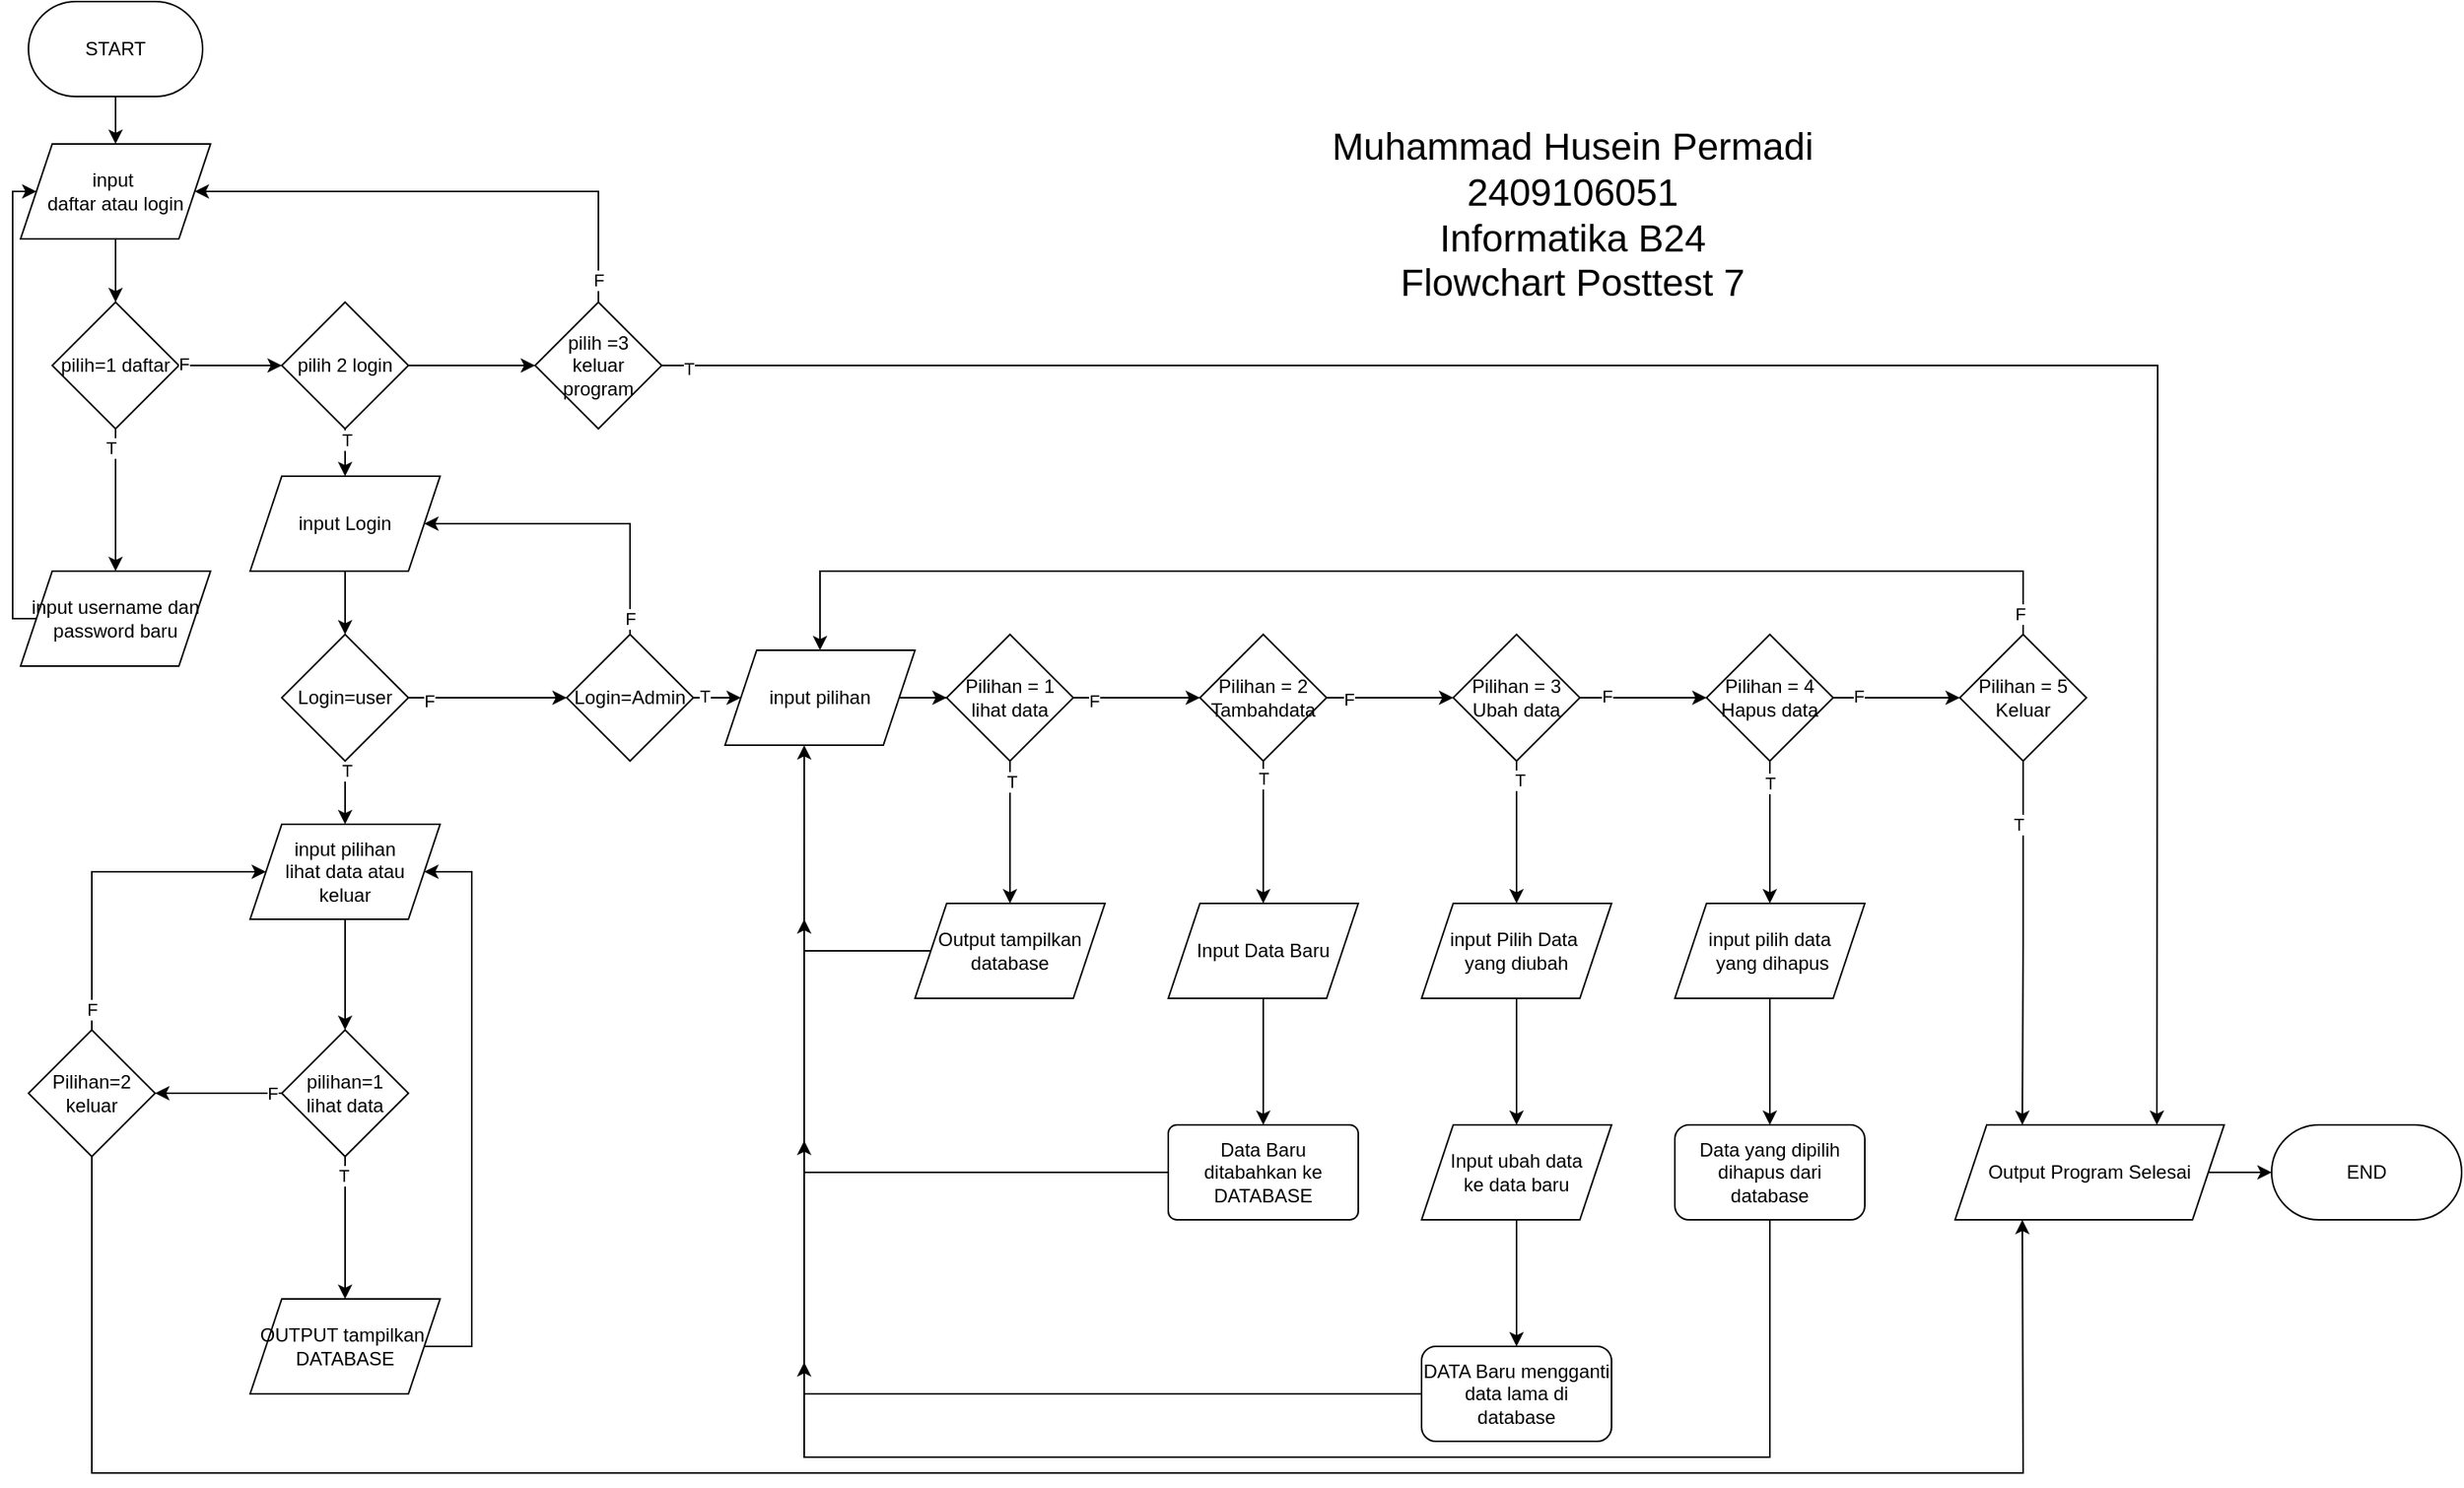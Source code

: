 <mxfile version="24.7.8">
  <diagram id="C5RBs43oDa-KdzZeNtuy" name="Page-1">
    <mxGraphModel dx="1569" dy="835" grid="1" gridSize="10" guides="1" tooltips="1" connect="1" arrows="1" fold="1" page="1" pageScale="1" pageWidth="827" pageHeight="1169" math="0" shadow="0">
      <root>
        <mxCell id="WIyWlLk6GJQsqaUBKTNV-0" />
        <mxCell id="WIyWlLk6GJQsqaUBKTNV-1" parent="WIyWlLk6GJQsqaUBKTNV-0" />
        <mxCell id="QPFy2tiAlWRGFWoXXFRA-13" value="" style="edgeStyle=orthogonalEdgeStyle;rounded=0;orthogonalLoop=1;jettySize=auto;html=1;" parent="WIyWlLk6GJQsqaUBKTNV-1" source="QPFy2tiAlWRGFWoXXFRA-0" target="QPFy2tiAlWRGFWoXXFRA-9" edge="1">
          <mxGeometry relative="1" as="geometry" />
        </mxCell>
        <mxCell id="QPFy2tiAlWRGFWoXXFRA-0" value="START" style="rounded=1;whiteSpace=wrap;html=1;arcSize=50;" parent="WIyWlLk6GJQsqaUBKTNV-1" vertex="1">
          <mxGeometry x="20" y="10" width="110" height="60" as="geometry" />
        </mxCell>
        <mxCell id="QPFy2tiAlWRGFWoXXFRA-32" value="" style="edgeStyle=orthogonalEdgeStyle;rounded=0;orthogonalLoop=1;jettySize=auto;html=1;" parent="WIyWlLk6GJQsqaUBKTNV-1" source="QPFy2tiAlWRGFWoXXFRA-5" target="QPFy2tiAlWRGFWoXXFRA-31" edge="1">
          <mxGeometry relative="1" as="geometry" />
        </mxCell>
        <mxCell id="QPFy2tiAlWRGFWoXXFRA-38" value="T" style="edgeLabel;html=1;align=center;verticalAlign=middle;resizable=0;points=[];" parent="QPFy2tiAlWRGFWoXXFRA-32" vertex="1" connectable="0">
          <mxGeometry x="-0.732" y="-3" relative="1" as="geometry">
            <mxPoint as="offset" />
          </mxGeometry>
        </mxCell>
        <mxCell id="QPFy2tiAlWRGFWoXXFRA-5" value="pilih=1 daftar" style="rhombus;whiteSpace=wrap;html=1;" parent="WIyWlLk6GJQsqaUBKTNV-1" vertex="1">
          <mxGeometry x="35" y="200" width="80" height="80" as="geometry" />
        </mxCell>
        <mxCell id="QPFy2tiAlWRGFWoXXFRA-41" value="" style="edgeStyle=orthogonalEdgeStyle;rounded=0;orthogonalLoop=1;jettySize=auto;html=1;" parent="WIyWlLk6GJQsqaUBKTNV-1" source="QPFy2tiAlWRGFWoXXFRA-6" target="QPFy2tiAlWRGFWoXXFRA-40" edge="1">
          <mxGeometry relative="1" as="geometry" />
        </mxCell>
        <mxCell id="QPFy2tiAlWRGFWoXXFRA-42" value="T" style="edgeLabel;html=1;align=center;verticalAlign=middle;resizable=0;points=[];" parent="QPFy2tiAlWRGFWoXXFRA-41" vertex="1" connectable="0">
          <mxGeometry x="-0.732" y="1" relative="1" as="geometry">
            <mxPoint as="offset" />
          </mxGeometry>
        </mxCell>
        <mxCell id="zGRnSUCD0bn5UvvZapL_-1" value="" style="edgeStyle=orthogonalEdgeStyle;rounded=0;orthogonalLoop=1;jettySize=auto;html=1;" parent="WIyWlLk6GJQsqaUBKTNV-1" source="QPFy2tiAlWRGFWoXXFRA-6" target="zGRnSUCD0bn5UvvZapL_-0" edge="1">
          <mxGeometry relative="1" as="geometry" />
        </mxCell>
        <mxCell id="QPFy2tiAlWRGFWoXXFRA-6" value="pilih 2 login" style="rhombus;whiteSpace=wrap;html=1;" parent="WIyWlLk6GJQsqaUBKTNV-1" vertex="1">
          <mxGeometry x="180" y="200" width="80" height="80" as="geometry" />
        </mxCell>
        <mxCell id="QPFy2tiAlWRGFWoXXFRA-14" value="" style="edgeStyle=orthogonalEdgeStyle;rounded=0;orthogonalLoop=1;jettySize=auto;html=1;" parent="WIyWlLk6GJQsqaUBKTNV-1" source="QPFy2tiAlWRGFWoXXFRA-9" target="QPFy2tiAlWRGFWoXXFRA-5" edge="1">
          <mxGeometry relative="1" as="geometry" />
        </mxCell>
        <mxCell id="QPFy2tiAlWRGFWoXXFRA-9" value="input&amp;nbsp;&lt;div&gt;daftar atau login&lt;/div&gt;" style="shape=parallelogram;perimeter=parallelogramPerimeter;whiteSpace=wrap;html=1;fixedSize=1;" parent="WIyWlLk6GJQsqaUBKTNV-1" vertex="1">
          <mxGeometry x="15" y="100" width="120" height="60" as="geometry" />
        </mxCell>
        <mxCell id="QPFy2tiAlWRGFWoXXFRA-29" value="" style="endArrow=classic;html=1;rounded=0;exitX=1;exitY=0.5;exitDx=0;exitDy=0;" parent="WIyWlLk6GJQsqaUBKTNV-1" source="QPFy2tiAlWRGFWoXXFRA-5" target="QPFy2tiAlWRGFWoXXFRA-6" edge="1">
          <mxGeometry width="50" height="50" relative="1" as="geometry">
            <mxPoint x="220" y="240" as="sourcePoint" />
            <mxPoint x="270" y="190" as="targetPoint" />
          </mxGeometry>
        </mxCell>
        <mxCell id="QPFy2tiAlWRGFWoXXFRA-30" value="F" style="edgeLabel;html=1;align=center;verticalAlign=middle;resizable=0;points=[];" parent="QPFy2tiAlWRGFWoXXFRA-29" vertex="1" connectable="0">
          <mxGeometry x="-0.919" y="1" relative="1" as="geometry">
            <mxPoint as="offset" />
          </mxGeometry>
        </mxCell>
        <mxCell id="QPFy2tiAlWRGFWoXXFRA-31" value="input username dan password baru" style="shape=parallelogram;perimeter=parallelogramPerimeter;whiteSpace=wrap;html=1;fixedSize=1;" parent="WIyWlLk6GJQsqaUBKTNV-1" vertex="1">
          <mxGeometry x="15" y="370" width="120" height="60" as="geometry" />
        </mxCell>
        <mxCell id="QPFy2tiAlWRGFWoXXFRA-33" value="" style="endArrow=classic;html=1;rounded=0;exitX=0;exitY=0.5;exitDx=0;exitDy=0;entryX=0;entryY=0.5;entryDx=0;entryDy=0;" parent="WIyWlLk6GJQsqaUBKTNV-1" source="QPFy2tiAlWRGFWoXXFRA-31" target="QPFy2tiAlWRGFWoXXFRA-9" edge="1">
          <mxGeometry width="50" height="50" relative="1" as="geometry">
            <mxPoint x="220" y="300" as="sourcePoint" />
            <mxPoint x="270" y="250" as="targetPoint" />
            <Array as="points">
              <mxPoint x="10" y="400" />
              <mxPoint x="10" y="130" />
            </Array>
          </mxGeometry>
        </mxCell>
        <mxCell id="QPFy2tiAlWRGFWoXXFRA-44" value="" style="edgeStyle=orthogonalEdgeStyle;rounded=0;orthogonalLoop=1;jettySize=auto;html=1;" parent="WIyWlLk6GJQsqaUBKTNV-1" source="QPFy2tiAlWRGFWoXXFRA-40" target="QPFy2tiAlWRGFWoXXFRA-43" edge="1">
          <mxGeometry relative="1" as="geometry" />
        </mxCell>
        <mxCell id="QPFy2tiAlWRGFWoXXFRA-40" value="input Login" style="shape=parallelogram;perimeter=parallelogramPerimeter;whiteSpace=wrap;html=1;fixedSize=1;" parent="WIyWlLk6GJQsqaUBKTNV-1" vertex="1">
          <mxGeometry x="160" y="310" width="120" height="60" as="geometry" />
        </mxCell>
        <mxCell id="QPFy2tiAlWRGFWoXXFRA-46" value="" style="edgeStyle=orthogonalEdgeStyle;rounded=0;orthogonalLoop=1;jettySize=auto;html=1;" parent="WIyWlLk6GJQsqaUBKTNV-1" source="QPFy2tiAlWRGFWoXXFRA-43" target="QPFy2tiAlWRGFWoXXFRA-45" edge="1">
          <mxGeometry relative="1" as="geometry" />
        </mxCell>
        <mxCell id="QPFy2tiAlWRGFWoXXFRA-55" value="T" style="edgeLabel;html=1;align=center;verticalAlign=middle;resizable=0;points=[];" parent="QPFy2tiAlWRGFWoXXFRA-46" vertex="1" connectable="0">
          <mxGeometry x="-0.688" y="1" relative="1" as="geometry">
            <mxPoint as="offset" />
          </mxGeometry>
        </mxCell>
        <mxCell id="QPFy2tiAlWRGFWoXXFRA-65" value="" style="edgeStyle=orthogonalEdgeStyle;rounded=0;orthogonalLoop=1;jettySize=auto;html=1;" parent="WIyWlLk6GJQsqaUBKTNV-1" source="QPFy2tiAlWRGFWoXXFRA-43" target="QPFy2tiAlWRGFWoXXFRA-64" edge="1">
          <mxGeometry relative="1" as="geometry" />
        </mxCell>
        <mxCell id="QPFy2tiAlWRGFWoXXFRA-135" value="F" style="edgeLabel;html=1;align=center;verticalAlign=middle;resizable=0;points=[];" parent="QPFy2tiAlWRGFWoXXFRA-65" vertex="1" connectable="0">
          <mxGeometry x="-0.756" y="-2" relative="1" as="geometry">
            <mxPoint x="1" as="offset" />
          </mxGeometry>
        </mxCell>
        <mxCell id="QPFy2tiAlWRGFWoXXFRA-43" value="Login=user" style="rhombus;whiteSpace=wrap;html=1;" parent="WIyWlLk6GJQsqaUBKTNV-1" vertex="1">
          <mxGeometry x="180" y="410" width="80" height="80" as="geometry" />
        </mxCell>
        <mxCell id="QPFy2tiAlWRGFWoXXFRA-48" value="" style="edgeStyle=orthogonalEdgeStyle;rounded=0;orthogonalLoop=1;jettySize=auto;html=1;" parent="WIyWlLk6GJQsqaUBKTNV-1" source="QPFy2tiAlWRGFWoXXFRA-45" target="QPFy2tiAlWRGFWoXXFRA-47" edge="1">
          <mxGeometry relative="1" as="geometry" />
        </mxCell>
        <mxCell id="QPFy2tiAlWRGFWoXXFRA-45" value="input pilihan&lt;div&gt;lihat data atau&lt;/div&gt;&lt;div&gt;keluar&lt;/div&gt;" style="shape=parallelogram;perimeter=parallelogramPerimeter;whiteSpace=wrap;html=1;fixedSize=1;" parent="WIyWlLk6GJQsqaUBKTNV-1" vertex="1">
          <mxGeometry x="160" y="530" width="120" height="60" as="geometry" />
        </mxCell>
        <mxCell id="QPFy2tiAlWRGFWoXXFRA-52" value="" style="edgeStyle=orthogonalEdgeStyle;rounded=0;orthogonalLoop=1;jettySize=auto;html=1;" parent="WIyWlLk6GJQsqaUBKTNV-1" source="QPFy2tiAlWRGFWoXXFRA-47" target="QPFy2tiAlWRGFWoXXFRA-51" edge="1">
          <mxGeometry relative="1" as="geometry" />
        </mxCell>
        <mxCell id="QPFy2tiAlWRGFWoXXFRA-56" value="F" style="edgeLabel;html=1;align=center;verticalAlign=middle;resizable=0;points=[];" parent="QPFy2tiAlWRGFWoXXFRA-52" vertex="1" connectable="0">
          <mxGeometry x="-0.832" relative="1" as="geometry">
            <mxPoint as="offset" />
          </mxGeometry>
        </mxCell>
        <mxCell id="QPFy2tiAlWRGFWoXXFRA-130" value="" style="edgeStyle=orthogonalEdgeStyle;rounded=0;orthogonalLoop=1;jettySize=auto;html=1;" parent="WIyWlLk6GJQsqaUBKTNV-1" source="QPFy2tiAlWRGFWoXXFRA-47" target="QPFy2tiAlWRGFWoXXFRA-129" edge="1">
          <mxGeometry relative="1" as="geometry" />
        </mxCell>
        <mxCell id="QPFy2tiAlWRGFWoXXFRA-131" value="T" style="edgeLabel;html=1;align=center;verticalAlign=middle;resizable=0;points=[];" parent="QPFy2tiAlWRGFWoXXFRA-130" vertex="1" connectable="0">
          <mxGeometry x="-0.731" y="-1" relative="1" as="geometry">
            <mxPoint as="offset" />
          </mxGeometry>
        </mxCell>
        <mxCell id="QPFy2tiAlWRGFWoXXFRA-47" value="pilihan=1&lt;div&gt;lihat data&lt;/div&gt;" style="rhombus;whiteSpace=wrap;html=1;" parent="WIyWlLk6GJQsqaUBKTNV-1" vertex="1">
          <mxGeometry x="180" y="660" width="80" height="80" as="geometry" />
        </mxCell>
        <mxCell id="QPFy2tiAlWRGFWoXXFRA-51" value="Pilihan=2&lt;div&gt;keluar&lt;/div&gt;" style="rhombus;whiteSpace=wrap;html=1;" parent="WIyWlLk6GJQsqaUBKTNV-1" vertex="1">
          <mxGeometry x="20" y="660" width="80" height="80" as="geometry" />
        </mxCell>
        <mxCell id="QPFy2tiAlWRGFWoXXFRA-53" value="" style="endArrow=classic;html=1;rounded=0;exitX=0.5;exitY=0;exitDx=0;exitDy=0;entryX=0;entryY=0.5;entryDx=0;entryDy=0;" parent="WIyWlLk6GJQsqaUBKTNV-1" source="QPFy2tiAlWRGFWoXXFRA-51" target="QPFy2tiAlWRGFWoXXFRA-45" edge="1">
          <mxGeometry width="50" height="50" relative="1" as="geometry">
            <mxPoint x="490" y="650" as="sourcePoint" />
            <mxPoint x="540" y="600" as="targetPoint" />
            <Array as="points">
              <mxPoint x="60" y="560" />
            </Array>
          </mxGeometry>
        </mxCell>
        <mxCell id="QPFy2tiAlWRGFWoXXFRA-54" value="F" style="edgeLabel;html=1;align=center;verticalAlign=middle;resizable=0;points=[];" parent="QPFy2tiAlWRGFWoXXFRA-53" vertex="1" connectable="0">
          <mxGeometry x="-0.877" relative="1" as="geometry">
            <mxPoint as="offset" />
          </mxGeometry>
        </mxCell>
        <mxCell id="QPFy2tiAlWRGFWoXXFRA-63" value="" style="endArrow=classic;html=1;rounded=0;exitX=1;exitY=0.5;exitDx=0;exitDy=0;entryX=1;entryY=0.5;entryDx=0;entryDy=0;" parent="WIyWlLk6GJQsqaUBKTNV-1" source="QPFy2tiAlWRGFWoXXFRA-129" target="QPFy2tiAlWRGFWoXXFRA-45" edge="1">
          <mxGeometry width="50" height="50" relative="1" as="geometry">
            <mxPoint x="280" y="860.0" as="sourcePoint" />
            <mxPoint x="-20" y="660" as="targetPoint" />
            <Array as="points">
              <mxPoint x="300" y="860" />
              <mxPoint x="300" y="560" />
            </Array>
          </mxGeometry>
        </mxCell>
        <mxCell id="QPFy2tiAlWRGFWoXXFRA-67" value="" style="edgeStyle=orthogonalEdgeStyle;rounded=0;orthogonalLoop=1;jettySize=auto;html=1;" parent="WIyWlLk6GJQsqaUBKTNV-1" source="QPFy2tiAlWRGFWoXXFRA-64" target="QPFy2tiAlWRGFWoXXFRA-66" edge="1">
          <mxGeometry relative="1" as="geometry" />
        </mxCell>
        <mxCell id="QPFy2tiAlWRGFWoXXFRA-72" value="T" style="edgeLabel;html=1;align=center;verticalAlign=middle;resizable=0;points=[];" parent="QPFy2tiAlWRGFWoXXFRA-67" vertex="1" connectable="0">
          <mxGeometry x="-0.04" y="-1" relative="1" as="geometry">
            <mxPoint as="offset" />
          </mxGeometry>
        </mxCell>
        <mxCell id="QPFy2tiAlWRGFWoXXFRA-64" value="Login=Admin" style="rhombus;whiteSpace=wrap;html=1;" parent="WIyWlLk6GJQsqaUBKTNV-1" vertex="1">
          <mxGeometry x="360" y="410" width="80" height="80" as="geometry" />
        </mxCell>
        <mxCell id="QPFy2tiAlWRGFWoXXFRA-71" value="" style="edgeStyle=orthogonalEdgeStyle;rounded=0;orthogonalLoop=1;jettySize=auto;html=1;" parent="WIyWlLk6GJQsqaUBKTNV-1" source="QPFy2tiAlWRGFWoXXFRA-66" target="QPFy2tiAlWRGFWoXXFRA-70" edge="1">
          <mxGeometry relative="1" as="geometry" />
        </mxCell>
        <mxCell id="QPFy2tiAlWRGFWoXXFRA-66" value="input pilihan" style="shape=parallelogram;perimeter=parallelogramPerimeter;whiteSpace=wrap;html=1;fixedSize=1;" parent="WIyWlLk6GJQsqaUBKTNV-1" vertex="1">
          <mxGeometry x="460" y="420" width="120" height="60" as="geometry" />
        </mxCell>
        <mxCell id="QPFy2tiAlWRGFWoXXFRA-81" value="" style="edgeStyle=orthogonalEdgeStyle;rounded=0;orthogonalLoop=1;jettySize=auto;html=1;" parent="WIyWlLk6GJQsqaUBKTNV-1" source="QPFy2tiAlWRGFWoXXFRA-70" target="QPFy2tiAlWRGFWoXXFRA-80" edge="1">
          <mxGeometry relative="1" as="geometry" />
        </mxCell>
        <mxCell id="QPFy2tiAlWRGFWoXXFRA-96" value="F" style="edgeLabel;html=1;align=center;verticalAlign=middle;resizable=0;points=[];" parent="QPFy2tiAlWRGFWoXXFRA-81" vertex="1" connectable="0">
          <mxGeometry x="-0.685" y="-2" relative="1" as="geometry">
            <mxPoint as="offset" />
          </mxGeometry>
        </mxCell>
        <mxCell id="QPFy2tiAlWRGFWoXXFRA-94" value="" style="edgeStyle=orthogonalEdgeStyle;rounded=0;orthogonalLoop=1;jettySize=auto;html=1;" parent="WIyWlLk6GJQsqaUBKTNV-1" source="QPFy2tiAlWRGFWoXXFRA-70" target="QPFy2tiAlWRGFWoXXFRA-93" edge="1">
          <mxGeometry relative="1" as="geometry" />
        </mxCell>
        <mxCell id="QPFy2tiAlWRGFWoXXFRA-95" value="T" style="edgeLabel;html=1;align=center;verticalAlign=middle;resizable=0;points=[];" parent="QPFy2tiAlWRGFWoXXFRA-94" vertex="1" connectable="0">
          <mxGeometry x="-0.72" y="1" relative="1" as="geometry">
            <mxPoint as="offset" />
          </mxGeometry>
        </mxCell>
        <mxCell id="QPFy2tiAlWRGFWoXXFRA-70" value="Pilihan = 1&lt;div&gt;lihat data&lt;/div&gt;" style="rhombus;whiteSpace=wrap;html=1;" parent="WIyWlLk6GJQsqaUBKTNV-1" vertex="1">
          <mxGeometry x="600" y="410" width="80" height="80" as="geometry" />
        </mxCell>
        <mxCell id="QPFy2tiAlWRGFWoXXFRA-73" value="" style="endArrow=classic;html=1;rounded=0;exitX=0.5;exitY=0;exitDx=0;exitDy=0;entryX=1;entryY=0.5;entryDx=0;entryDy=0;" parent="WIyWlLk6GJQsqaUBKTNV-1" source="QPFy2tiAlWRGFWoXXFRA-64" target="QPFy2tiAlWRGFWoXXFRA-40" edge="1">
          <mxGeometry width="50" height="50" relative="1" as="geometry">
            <mxPoint x="420" y="440" as="sourcePoint" />
            <mxPoint x="470" y="390" as="targetPoint" />
            <Array as="points">
              <mxPoint x="400" y="340" />
            </Array>
          </mxGeometry>
        </mxCell>
        <mxCell id="QPFy2tiAlWRGFWoXXFRA-133" value="F" style="edgeLabel;html=1;align=center;verticalAlign=middle;resizable=0;points=[];" parent="QPFy2tiAlWRGFWoXXFRA-73" vertex="1" connectable="0">
          <mxGeometry x="-0.896" relative="1" as="geometry">
            <mxPoint as="offset" />
          </mxGeometry>
        </mxCell>
        <mxCell id="QPFy2tiAlWRGFWoXXFRA-78" value="" style="endArrow=classic;html=1;rounded=0;exitX=0;exitY=0.5;exitDx=0;exitDy=0;entryX=0.417;entryY=1.001;entryDx=0;entryDy=0;entryPerimeter=0;" parent="WIyWlLk6GJQsqaUBKTNV-1" source="QPFy2tiAlWRGFWoXXFRA-93" target="QPFy2tiAlWRGFWoXXFRA-66" edge="1">
          <mxGeometry width="50" height="50" relative="1" as="geometry">
            <mxPoint x="580" y="610" as="sourcePoint" />
            <mxPoint x="560" y="630" as="targetPoint" />
            <Array as="points">
              <mxPoint x="510" y="610" />
            </Array>
          </mxGeometry>
        </mxCell>
        <mxCell id="QPFy2tiAlWRGFWoXXFRA-83" value="" style="edgeStyle=orthogonalEdgeStyle;rounded=0;orthogonalLoop=1;jettySize=auto;html=1;" parent="WIyWlLk6GJQsqaUBKTNV-1" source="QPFy2tiAlWRGFWoXXFRA-80" target="QPFy2tiAlWRGFWoXXFRA-82" edge="1">
          <mxGeometry relative="1" as="geometry" />
        </mxCell>
        <mxCell id="QPFy2tiAlWRGFWoXXFRA-88" value="T" style="edgeLabel;html=1;align=center;verticalAlign=middle;resizable=0;points=[];" parent="QPFy2tiAlWRGFWoXXFRA-83" vertex="1" connectable="0">
          <mxGeometry x="-0.759" relative="1" as="geometry">
            <mxPoint as="offset" />
          </mxGeometry>
        </mxCell>
        <mxCell id="QPFy2tiAlWRGFWoXXFRA-90" value="" style="edgeStyle=orthogonalEdgeStyle;rounded=0;orthogonalLoop=1;jettySize=auto;html=1;" parent="WIyWlLk6GJQsqaUBKTNV-1" source="QPFy2tiAlWRGFWoXXFRA-80" target="QPFy2tiAlWRGFWoXXFRA-89" edge="1">
          <mxGeometry relative="1" as="geometry" />
        </mxCell>
        <mxCell id="QPFy2tiAlWRGFWoXXFRA-97" value="F" style="edgeLabel;html=1;align=center;verticalAlign=middle;resizable=0;points=[];" parent="QPFy2tiAlWRGFWoXXFRA-90" vertex="1" connectable="0">
          <mxGeometry x="-0.659" y="-1" relative="1" as="geometry">
            <mxPoint as="offset" />
          </mxGeometry>
        </mxCell>
        <mxCell id="QPFy2tiAlWRGFWoXXFRA-80" value="Pilihan = 2&lt;div&gt;Tambahdata&lt;/div&gt;" style="rhombus;whiteSpace=wrap;html=1;" parent="WIyWlLk6GJQsqaUBKTNV-1" vertex="1">
          <mxGeometry x="760" y="410" width="80" height="80" as="geometry" />
        </mxCell>
        <mxCell id="QPFy2tiAlWRGFWoXXFRA-85" value="" style="edgeStyle=orthogonalEdgeStyle;rounded=0;orthogonalLoop=1;jettySize=auto;html=1;" parent="WIyWlLk6GJQsqaUBKTNV-1" source="QPFy2tiAlWRGFWoXXFRA-82" target="QPFy2tiAlWRGFWoXXFRA-84" edge="1">
          <mxGeometry relative="1" as="geometry" />
        </mxCell>
        <mxCell id="QPFy2tiAlWRGFWoXXFRA-82" value="Input Data Baru" style="shape=parallelogram;perimeter=parallelogramPerimeter;whiteSpace=wrap;html=1;fixedSize=1;" parent="WIyWlLk6GJQsqaUBKTNV-1" vertex="1">
          <mxGeometry x="740" y="580" width="120" height="60" as="geometry" />
        </mxCell>
        <mxCell id="QPFy2tiAlWRGFWoXXFRA-84" value="Data Baru&lt;div&gt;ditabahkan ke DATABASE&lt;/div&gt;" style="rounded=1;whiteSpace=wrap;html=1;arcSize=9;" parent="WIyWlLk6GJQsqaUBKTNV-1" vertex="1">
          <mxGeometry x="740" y="720" width="120" height="60" as="geometry" />
        </mxCell>
        <mxCell id="QPFy2tiAlWRGFWoXXFRA-87" value="" style="endArrow=classic;html=1;rounded=0;exitX=0;exitY=0.5;exitDx=0;exitDy=0;" parent="WIyWlLk6GJQsqaUBKTNV-1" source="QPFy2tiAlWRGFWoXXFRA-84" edge="1">
          <mxGeometry width="50" height="50" relative="1" as="geometry">
            <mxPoint x="540" y="610" as="sourcePoint" />
            <mxPoint x="510" y="590" as="targetPoint" />
            <Array as="points">
              <mxPoint x="510" y="750" />
            </Array>
          </mxGeometry>
        </mxCell>
        <mxCell id="QPFy2tiAlWRGFWoXXFRA-92" value="" style="edgeStyle=orthogonalEdgeStyle;rounded=0;orthogonalLoop=1;jettySize=auto;html=1;" parent="WIyWlLk6GJQsqaUBKTNV-1" source="QPFy2tiAlWRGFWoXXFRA-89" target="QPFy2tiAlWRGFWoXXFRA-91" edge="1">
          <mxGeometry relative="1" as="geometry" />
        </mxCell>
        <mxCell id="QPFy2tiAlWRGFWoXXFRA-98" value="T" style="edgeLabel;html=1;align=center;verticalAlign=middle;resizable=0;points=[];" parent="QPFy2tiAlWRGFWoXXFRA-92" vertex="1" connectable="0">
          <mxGeometry x="-0.744" y="2" relative="1" as="geometry">
            <mxPoint as="offset" />
          </mxGeometry>
        </mxCell>
        <mxCell id="QPFy2tiAlWRGFWoXXFRA-105" value="" style="edgeStyle=orthogonalEdgeStyle;rounded=0;orthogonalLoop=1;jettySize=auto;html=1;" parent="WIyWlLk6GJQsqaUBKTNV-1" source="QPFy2tiAlWRGFWoXXFRA-89" target="QPFy2tiAlWRGFWoXXFRA-104" edge="1">
          <mxGeometry relative="1" as="geometry" />
        </mxCell>
        <mxCell id="QPFy2tiAlWRGFWoXXFRA-114" value="F" style="edgeLabel;html=1;align=center;verticalAlign=middle;resizable=0;points=[];" parent="QPFy2tiAlWRGFWoXXFRA-105" vertex="1" connectable="0">
          <mxGeometry x="-0.58" y="1" relative="1" as="geometry">
            <mxPoint as="offset" />
          </mxGeometry>
        </mxCell>
        <mxCell id="QPFy2tiAlWRGFWoXXFRA-89" value="Pilihan = 3&lt;div&gt;Ubah data&lt;/div&gt;" style="rhombus;whiteSpace=wrap;html=1;" parent="WIyWlLk6GJQsqaUBKTNV-1" vertex="1">
          <mxGeometry x="920" y="410" width="80" height="80" as="geometry" />
        </mxCell>
        <mxCell id="QPFy2tiAlWRGFWoXXFRA-100" value="" style="edgeStyle=orthogonalEdgeStyle;rounded=0;orthogonalLoop=1;jettySize=auto;html=1;" parent="WIyWlLk6GJQsqaUBKTNV-1" source="QPFy2tiAlWRGFWoXXFRA-91" target="QPFy2tiAlWRGFWoXXFRA-99" edge="1">
          <mxGeometry relative="1" as="geometry" />
        </mxCell>
        <mxCell id="QPFy2tiAlWRGFWoXXFRA-91" value="input Pilih Data&amp;nbsp;&lt;div&gt;yang diubah&lt;/div&gt;" style="shape=parallelogram;perimeter=parallelogramPerimeter;whiteSpace=wrap;html=1;fixedSize=1;" parent="WIyWlLk6GJQsqaUBKTNV-1" vertex="1">
          <mxGeometry x="900" y="580" width="120" height="60" as="geometry" />
        </mxCell>
        <mxCell id="QPFy2tiAlWRGFWoXXFRA-93" value="Output tampilkan&lt;div&gt;database&lt;/div&gt;" style="shape=parallelogram;perimeter=parallelogramPerimeter;whiteSpace=wrap;html=1;fixedSize=1;" parent="WIyWlLk6GJQsqaUBKTNV-1" vertex="1">
          <mxGeometry x="580" y="580" width="120" height="60" as="geometry" />
        </mxCell>
        <mxCell id="QPFy2tiAlWRGFWoXXFRA-102" value="" style="edgeStyle=orthogonalEdgeStyle;rounded=0;orthogonalLoop=1;jettySize=auto;html=1;" parent="WIyWlLk6GJQsqaUBKTNV-1" source="QPFy2tiAlWRGFWoXXFRA-99" target="QPFy2tiAlWRGFWoXXFRA-101" edge="1">
          <mxGeometry relative="1" as="geometry" />
        </mxCell>
        <mxCell id="QPFy2tiAlWRGFWoXXFRA-99" value="Input ubah data&lt;div&gt;ke data baru&lt;/div&gt;" style="shape=parallelogram;perimeter=parallelogramPerimeter;whiteSpace=wrap;html=1;fixedSize=1;" parent="WIyWlLk6GJQsqaUBKTNV-1" vertex="1">
          <mxGeometry x="900" y="720" width="120" height="60" as="geometry" />
        </mxCell>
        <mxCell id="QPFy2tiAlWRGFWoXXFRA-101" value="DATA Baru mengganti data lama di database" style="rounded=1;whiteSpace=wrap;html=1;" parent="WIyWlLk6GJQsqaUBKTNV-1" vertex="1">
          <mxGeometry x="900" y="860" width="120" height="60" as="geometry" />
        </mxCell>
        <mxCell id="QPFy2tiAlWRGFWoXXFRA-103" value="" style="endArrow=classic;html=1;rounded=0;exitX=0;exitY=0.5;exitDx=0;exitDy=0;" parent="WIyWlLk6GJQsqaUBKTNV-1" source="QPFy2tiAlWRGFWoXXFRA-101" edge="1">
          <mxGeometry width="50" height="50" relative="1" as="geometry">
            <mxPoint x="850" y="830" as="sourcePoint" />
            <mxPoint x="510" y="730" as="targetPoint" />
            <Array as="points">
              <mxPoint x="510" y="890" />
            </Array>
          </mxGeometry>
        </mxCell>
        <mxCell id="QPFy2tiAlWRGFWoXXFRA-107" value="" style="edgeStyle=orthogonalEdgeStyle;rounded=0;orthogonalLoop=1;jettySize=auto;html=1;" parent="WIyWlLk6GJQsqaUBKTNV-1" source="QPFy2tiAlWRGFWoXXFRA-104" target="QPFy2tiAlWRGFWoXXFRA-106" edge="1">
          <mxGeometry relative="1" as="geometry" />
        </mxCell>
        <mxCell id="QPFy2tiAlWRGFWoXXFRA-113" value="T" style="edgeLabel;html=1;align=center;verticalAlign=middle;resizable=0;points=[];" parent="QPFy2tiAlWRGFWoXXFRA-107" vertex="1" connectable="0">
          <mxGeometry x="-0.705" relative="1" as="geometry">
            <mxPoint as="offset" />
          </mxGeometry>
        </mxCell>
        <mxCell id="QPFy2tiAlWRGFWoXXFRA-112" value="" style="edgeStyle=orthogonalEdgeStyle;rounded=0;orthogonalLoop=1;jettySize=auto;html=1;" parent="WIyWlLk6GJQsqaUBKTNV-1" source="QPFy2tiAlWRGFWoXXFRA-104" target="QPFy2tiAlWRGFWoXXFRA-111" edge="1">
          <mxGeometry relative="1" as="geometry" />
        </mxCell>
        <mxCell id="QPFy2tiAlWRGFWoXXFRA-115" value="F" style="edgeLabel;html=1;align=center;verticalAlign=middle;resizable=0;points=[];" parent="QPFy2tiAlWRGFWoXXFRA-112" vertex="1" connectable="0">
          <mxGeometry x="-0.607" y="1" relative="1" as="geometry">
            <mxPoint as="offset" />
          </mxGeometry>
        </mxCell>
        <mxCell id="QPFy2tiAlWRGFWoXXFRA-104" value="Pilihan = 4&lt;div&gt;Hapus data&lt;/div&gt;" style="rhombus;whiteSpace=wrap;html=1;" parent="WIyWlLk6GJQsqaUBKTNV-1" vertex="1">
          <mxGeometry x="1080" y="410" width="80" height="80" as="geometry" />
        </mxCell>
        <mxCell id="QPFy2tiAlWRGFWoXXFRA-109" value="" style="edgeStyle=orthogonalEdgeStyle;rounded=0;orthogonalLoop=1;jettySize=auto;html=1;" parent="WIyWlLk6GJQsqaUBKTNV-1" source="QPFy2tiAlWRGFWoXXFRA-106" target="QPFy2tiAlWRGFWoXXFRA-108" edge="1">
          <mxGeometry relative="1" as="geometry" />
        </mxCell>
        <mxCell id="QPFy2tiAlWRGFWoXXFRA-106" value="input pilih data&lt;div&gt;&amp;nbsp;yang dihapus&lt;/div&gt;" style="shape=parallelogram;perimeter=parallelogramPerimeter;whiteSpace=wrap;html=1;fixedSize=1;" parent="WIyWlLk6GJQsqaUBKTNV-1" vertex="1">
          <mxGeometry x="1060" y="580" width="120" height="60" as="geometry" />
        </mxCell>
        <mxCell id="QPFy2tiAlWRGFWoXXFRA-108" value="Data yang dipilih dihapus dari database" style="rounded=1;whiteSpace=wrap;html=1;" parent="WIyWlLk6GJQsqaUBKTNV-1" vertex="1">
          <mxGeometry x="1060" y="720" width="120" height="60" as="geometry" />
        </mxCell>
        <mxCell id="QPFy2tiAlWRGFWoXXFRA-110" value="" style="endArrow=classic;html=1;rounded=0;exitX=0.5;exitY=1;exitDx=0;exitDy=0;" parent="WIyWlLk6GJQsqaUBKTNV-1" source="QPFy2tiAlWRGFWoXXFRA-108" edge="1">
          <mxGeometry width="50" height="50" relative="1" as="geometry">
            <mxPoint x="980" y="730" as="sourcePoint" />
            <mxPoint x="510" y="870" as="targetPoint" />
            <Array as="points">
              <mxPoint x="1120" y="820" />
              <mxPoint x="1120" y="930" />
              <mxPoint x="510" y="930" />
            </Array>
          </mxGeometry>
        </mxCell>
        <mxCell id="QPFy2tiAlWRGFWoXXFRA-124" value="" style="edgeStyle=orthogonalEdgeStyle;rounded=0;orthogonalLoop=1;jettySize=auto;html=1;entryX=0.25;entryY=0;entryDx=0;entryDy=0;" parent="WIyWlLk6GJQsqaUBKTNV-1" source="QPFy2tiAlWRGFWoXXFRA-111" target="QPFy2tiAlWRGFWoXXFRA-123" edge="1">
          <mxGeometry relative="1" as="geometry" />
        </mxCell>
        <mxCell id="QPFy2tiAlWRGFWoXXFRA-127" value="T" style="edgeLabel;html=1;align=center;verticalAlign=middle;resizable=0;points=[];" parent="QPFy2tiAlWRGFWoXXFRA-124" vertex="1" connectable="0">
          <mxGeometry x="-0.658" y="-3" relative="1" as="geometry">
            <mxPoint as="offset" />
          </mxGeometry>
        </mxCell>
        <mxCell id="QPFy2tiAlWRGFWoXXFRA-111" value="Pilihan = 5&lt;div&gt;Keluar&lt;/div&gt;" style="rhombus;whiteSpace=wrap;html=1;" parent="WIyWlLk6GJQsqaUBKTNV-1" vertex="1">
          <mxGeometry x="1240" y="410" width="80" height="80" as="geometry" />
        </mxCell>
        <mxCell id="QPFy2tiAlWRGFWoXXFRA-119" value="" style="endArrow=classic;html=1;rounded=0;exitX=0.5;exitY=0;exitDx=0;exitDy=0;entryX=0.5;entryY=0;entryDx=0;entryDy=0;" parent="WIyWlLk6GJQsqaUBKTNV-1" source="QPFy2tiAlWRGFWoXXFRA-111" target="QPFy2tiAlWRGFWoXXFRA-66" edge="1">
          <mxGeometry width="50" height="50" relative="1" as="geometry">
            <mxPoint x="1270" y="560" as="sourcePoint" />
            <mxPoint x="1320" y="510" as="targetPoint" />
            <Array as="points">
              <mxPoint x="1280" y="370" />
              <mxPoint x="520" y="370" />
            </Array>
          </mxGeometry>
        </mxCell>
        <mxCell id="QPFy2tiAlWRGFWoXXFRA-120" value="F" style="edgeLabel;html=1;align=center;verticalAlign=middle;resizable=0;points=[];" parent="QPFy2tiAlWRGFWoXXFRA-119" vertex="1" connectable="0">
          <mxGeometry x="-0.969" y="2" relative="1" as="geometry">
            <mxPoint as="offset" />
          </mxGeometry>
        </mxCell>
        <mxCell id="QPFy2tiAlWRGFWoXXFRA-126" value="" style="edgeStyle=orthogonalEdgeStyle;rounded=0;orthogonalLoop=1;jettySize=auto;html=1;" parent="WIyWlLk6GJQsqaUBKTNV-1" source="QPFy2tiAlWRGFWoXXFRA-123" target="QPFy2tiAlWRGFWoXXFRA-125" edge="1">
          <mxGeometry relative="1" as="geometry" />
        </mxCell>
        <mxCell id="QPFy2tiAlWRGFWoXXFRA-123" value="Output Program Selesai" style="shape=parallelogram;perimeter=parallelogramPerimeter;whiteSpace=wrap;html=1;fixedSize=1;" parent="WIyWlLk6GJQsqaUBKTNV-1" vertex="1">
          <mxGeometry x="1237" y="720" width="170" height="60" as="geometry" />
        </mxCell>
        <mxCell id="QPFy2tiAlWRGFWoXXFRA-125" value="END" style="rounded=1;whiteSpace=wrap;html=1;arcSize=50;" parent="WIyWlLk6GJQsqaUBKTNV-1" vertex="1">
          <mxGeometry x="1437" y="720" width="120" height="60" as="geometry" />
        </mxCell>
        <mxCell id="QPFy2tiAlWRGFWoXXFRA-128" value="" style="endArrow=classic;html=1;rounded=0;exitX=0.5;exitY=1;exitDx=0;exitDy=0;entryX=0.25;entryY=1;entryDx=0;entryDy=0;" parent="WIyWlLk6GJQsqaUBKTNV-1" source="QPFy2tiAlWRGFWoXXFRA-51" target="QPFy2tiAlWRGFWoXXFRA-123" edge="1">
          <mxGeometry width="50" height="50" relative="1" as="geometry">
            <mxPoint x="610" y="760" as="sourcePoint" />
            <mxPoint x="660" y="710" as="targetPoint" />
            <Array as="points">
              <mxPoint x="60" y="940" />
              <mxPoint x="1280" y="940" />
            </Array>
          </mxGeometry>
        </mxCell>
        <mxCell id="QPFy2tiAlWRGFWoXXFRA-129" value="OUTPUT tampilkan&amp;nbsp;&lt;div&gt;DATABASE&lt;/div&gt;" style="shape=parallelogram;perimeter=parallelogramPerimeter;whiteSpace=wrap;html=1;fixedSize=1;" parent="WIyWlLk6GJQsqaUBKTNV-1" vertex="1">
          <mxGeometry x="160" y="830" width="120" height="60" as="geometry" />
        </mxCell>
        <mxCell id="QPFy2tiAlWRGFWoXXFRA-134" value="&lt;font style=&quot;font-size: 24px;&quot;&gt;Muhammad Husein Permadi&lt;/font&gt;&lt;div&gt;&lt;span style=&quot;font-size: 24px;&quot;&gt;2409106051&lt;/span&gt;&lt;/div&gt;&lt;div&gt;&lt;span style=&quot;font-size: 24px;&quot;&gt;Informatika B24&lt;/span&gt;&lt;/div&gt;&lt;div&gt;&lt;span style=&quot;font-size: 24px;&quot;&gt;Flowchart Posttest 7&lt;/span&gt;&lt;/div&gt;" style="text;html=1;align=center;verticalAlign=middle;resizable=0;points=[];autosize=1;strokeColor=none;fillColor=none;" parent="WIyWlLk6GJQsqaUBKTNV-1" vertex="1">
          <mxGeometry x="830" y="80" width="330" height="130" as="geometry" />
        </mxCell>
        <mxCell id="zGRnSUCD0bn5UvvZapL_-0" value="pilih =3&lt;div&gt;keluar program&lt;/div&gt;" style="rhombus;whiteSpace=wrap;html=1;" parent="WIyWlLk6GJQsqaUBKTNV-1" vertex="1">
          <mxGeometry x="340" y="200" width="80" height="80" as="geometry" />
        </mxCell>
        <mxCell id="zGRnSUCD0bn5UvvZapL_-2" value="" style="endArrow=classic;html=1;rounded=0;exitX=0.5;exitY=0;exitDx=0;exitDy=0;entryX=1;entryY=0.5;entryDx=0;entryDy=0;" parent="WIyWlLk6GJQsqaUBKTNV-1" source="zGRnSUCD0bn5UvvZapL_-0" target="QPFy2tiAlWRGFWoXXFRA-9" edge="1">
          <mxGeometry width="50" height="50" relative="1" as="geometry">
            <mxPoint x="450" y="340" as="sourcePoint" />
            <mxPoint x="140" y="130" as="targetPoint" />
            <Array as="points">
              <mxPoint x="380" y="130" />
            </Array>
          </mxGeometry>
        </mxCell>
        <mxCell id="zGRnSUCD0bn5UvvZapL_-3" value="F" style="edgeLabel;html=1;align=center;verticalAlign=middle;resizable=0;points=[];" parent="zGRnSUCD0bn5UvvZapL_-2" vertex="1" connectable="0">
          <mxGeometry x="-0.914" relative="1" as="geometry">
            <mxPoint as="offset" />
          </mxGeometry>
        </mxCell>
        <mxCell id="zGRnSUCD0bn5UvvZapL_-4" value="" style="endArrow=classic;html=1;rounded=0;exitX=1;exitY=0.5;exitDx=0;exitDy=0;entryX=0.75;entryY=0;entryDx=0;entryDy=0;" parent="WIyWlLk6GJQsqaUBKTNV-1" source="zGRnSUCD0bn5UvvZapL_-0" target="QPFy2tiAlWRGFWoXXFRA-123" edge="1">
          <mxGeometry width="50" height="50" relative="1" as="geometry">
            <mxPoint x="700" y="340" as="sourcePoint" />
            <mxPoint x="1470" y="525.926" as="targetPoint" />
            <Array as="points">
              <mxPoint x="1365" y="240" />
            </Array>
          </mxGeometry>
        </mxCell>
        <mxCell id="zGRnSUCD0bn5UvvZapL_-5" value="T" style="edgeLabel;html=1;align=center;verticalAlign=middle;resizable=0;points=[];" parent="zGRnSUCD0bn5UvvZapL_-4" vertex="1" connectable="0">
          <mxGeometry x="-0.976" y="-2" relative="1" as="geometry">
            <mxPoint as="offset" />
          </mxGeometry>
        </mxCell>
      </root>
    </mxGraphModel>
  </diagram>
</mxfile>
